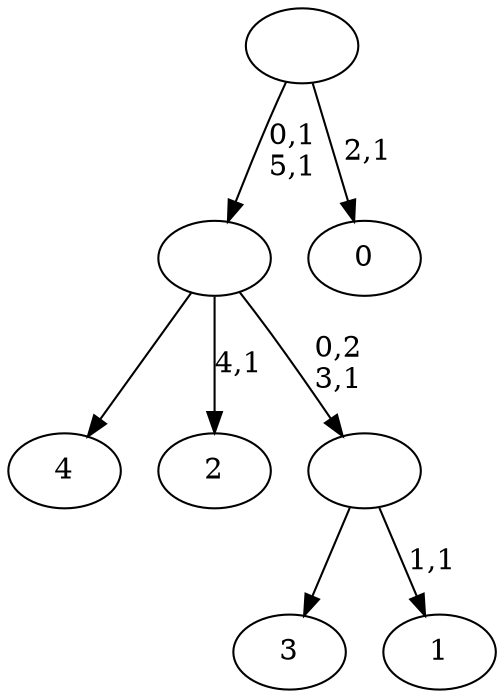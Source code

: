 digraph T {
	11 [label="4"]
	10 [label="3"]
	9 [label="2"]
	7 [label="1"]
	5 [label=""]
	4 [label=""]
	2 [label="0"]
	0 [label=""]
	5 -> 7 [label="1,1"]
	5 -> 10 [label=""]
	4 -> 9 [label="4,1"]
	4 -> 11 [label=""]
	4 -> 5 [label="0,2\n3,1"]
	0 -> 2 [label="2,1"]
	0 -> 4 [label="0,1\n5,1"]
}
